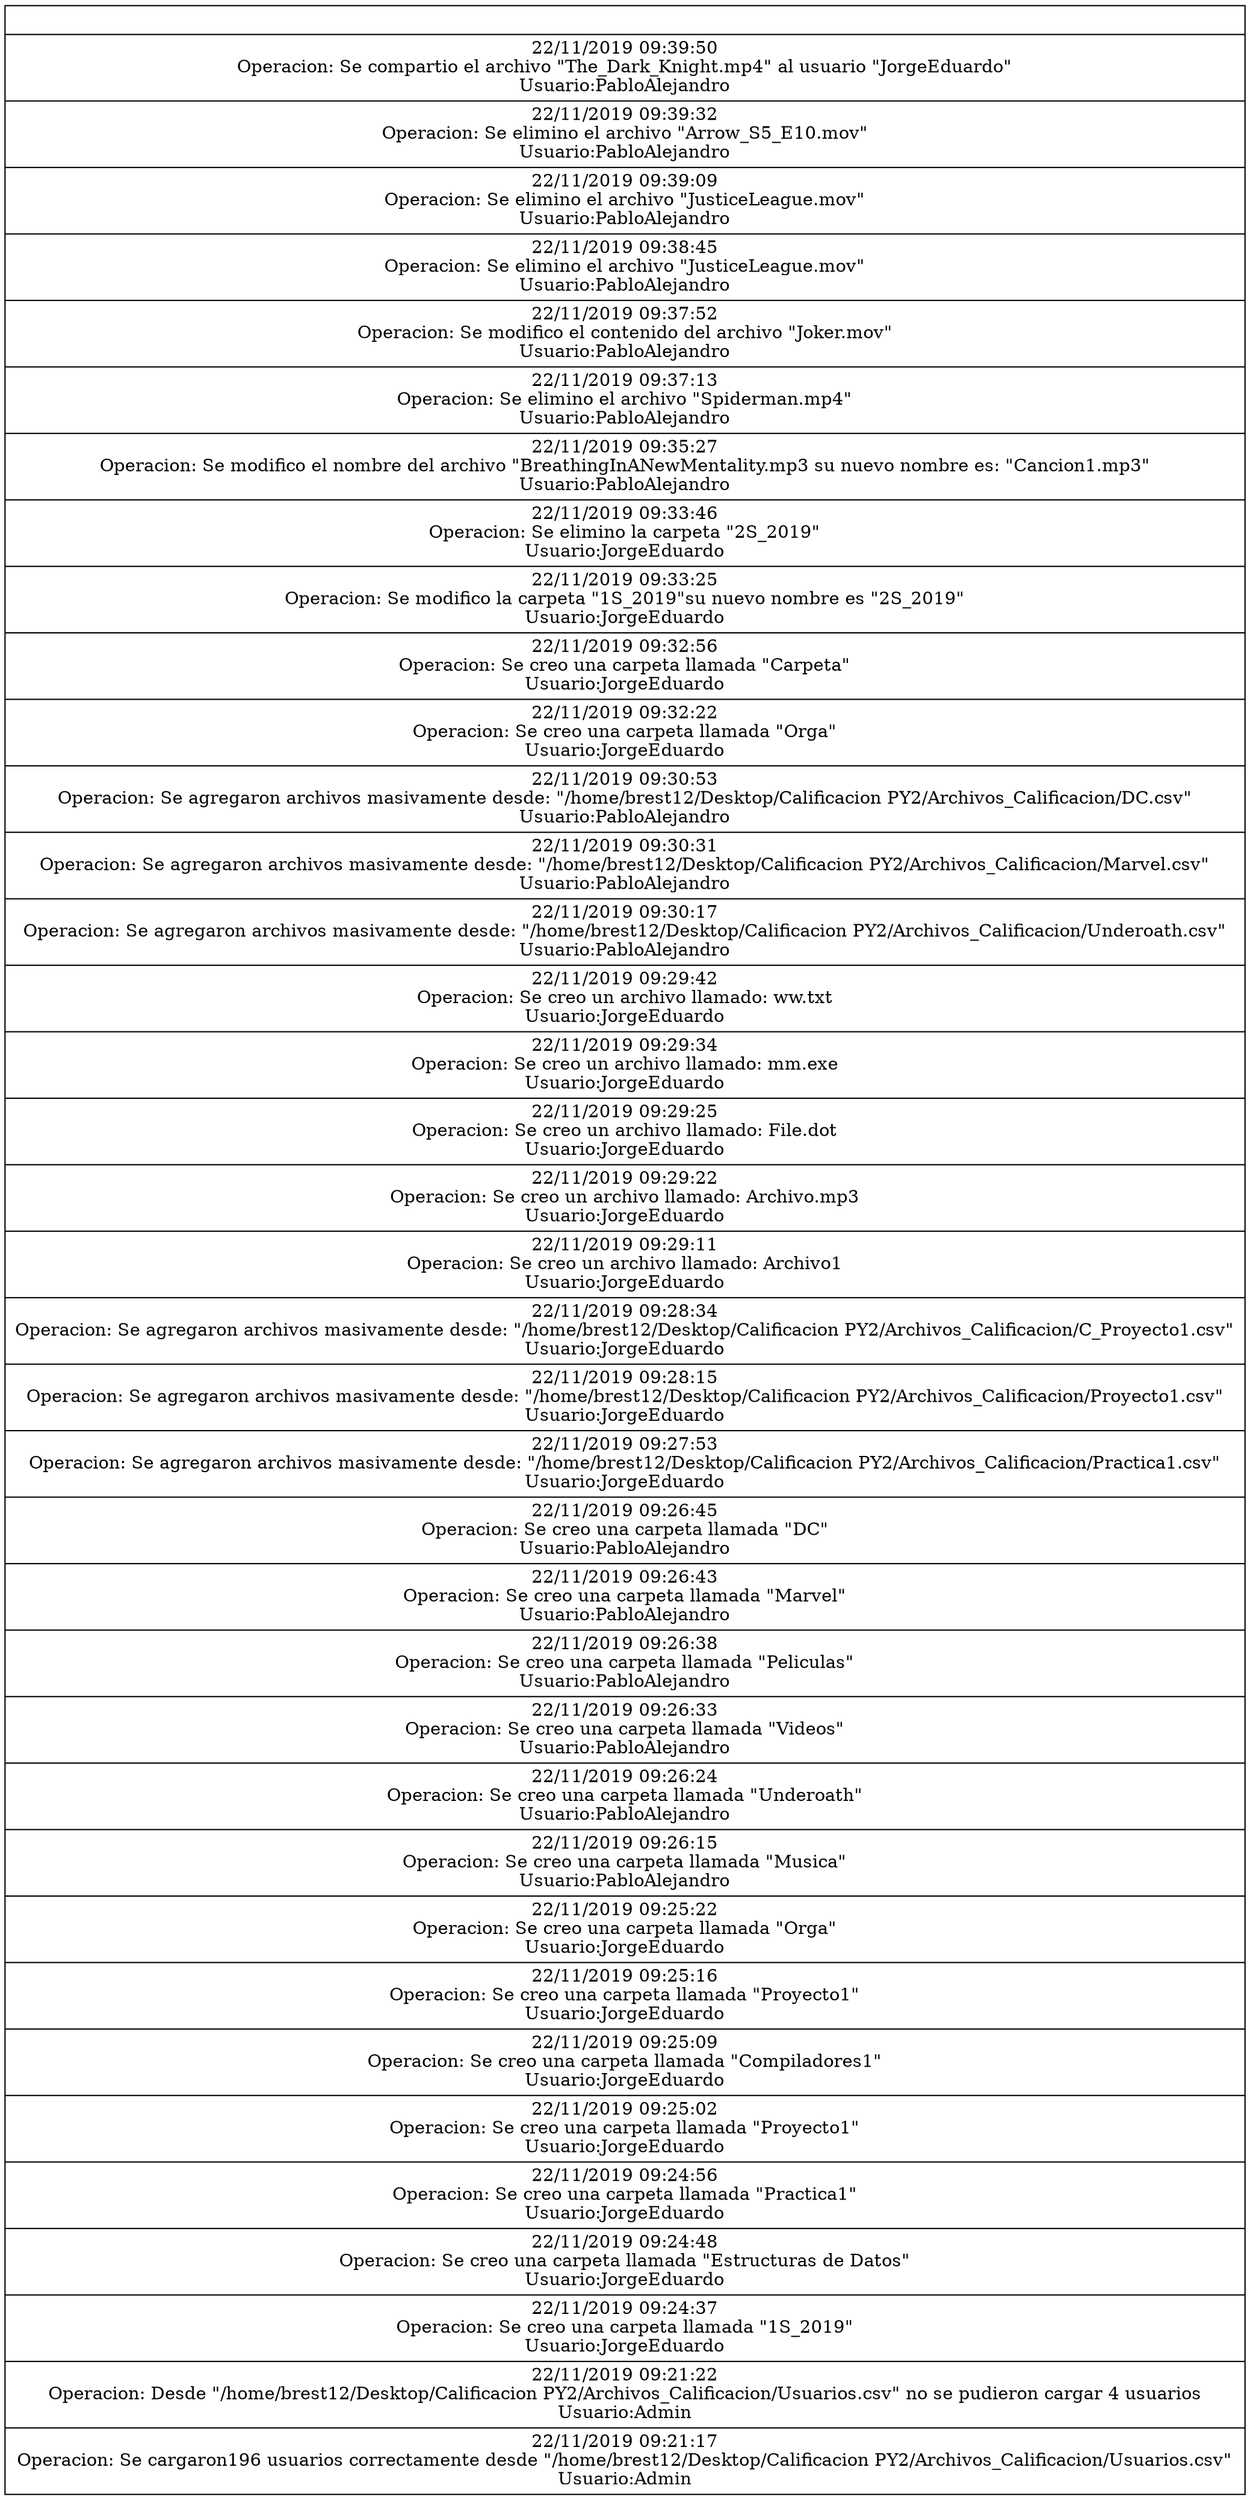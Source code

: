 digraph stack{
    node [shape=record];
    pila[label="{|22/11/2019 09:39:50\nOperacion: Se compartio el archivo \"The_Dark_Knight.mp4\" al usuario \"JorgeEduardo\"\nUsuario:PabloAlejandro|22/11/2019 09:39:32\nOperacion: Se elimino el archivo \"Arrow_S5_E10.mov\"\nUsuario:PabloAlejandro|22/11/2019 09:39:09\nOperacion: Se elimino el archivo \"JusticeLeague.mov\"\nUsuario:PabloAlejandro|22/11/2019 09:38:45\nOperacion: Se elimino el archivo \"JusticeLeague.mov\"\nUsuario:PabloAlejandro|22/11/2019 09:37:52\nOperacion: Se modifico el contenido del archivo \"Joker.mov\"\nUsuario:PabloAlejandro|22/11/2019 09:37:13\nOperacion: Se elimino el archivo \"Spiderman.mp4\"\nUsuario:PabloAlejandro|22/11/2019 09:35:27\nOperacion: Se modifico el nombre del archivo \"BreathingInANewMentality.mp3 su nuevo nombre es: \"Cancion1.mp3\"\nUsuario:PabloAlejandro|22/11/2019 09:33:46\nOperacion: Se elimino la carpeta \"2S_2019\"\nUsuario:JorgeEduardo|22/11/2019 09:33:25\nOperacion: Se modifico la carpeta \"1S_2019\"su nuevo nombre es \"2S_2019\"\nUsuario:JorgeEduardo|22/11/2019 09:32:56\nOperacion: Se creo una carpeta llamada \"Carpeta\"\nUsuario:JorgeEduardo|22/11/2019 09:32:22\nOperacion: Se creo una carpeta llamada \"Orga\"\nUsuario:JorgeEduardo|22/11/2019 09:30:53\nOperacion: Se agregaron archivos masivamente desde: \"/home/brest12/Desktop/Calificacion PY2/Archivos_Calificacion/DC.csv\"\nUsuario:PabloAlejandro|22/11/2019 09:30:31\nOperacion: Se agregaron archivos masivamente desde: \"/home/brest12/Desktop/Calificacion PY2/Archivos_Calificacion/Marvel.csv\"\nUsuario:PabloAlejandro|22/11/2019 09:30:17\nOperacion: Se agregaron archivos masivamente desde: \"/home/brest12/Desktop/Calificacion PY2/Archivos_Calificacion/Underoath.csv\"\nUsuario:PabloAlejandro|22/11/2019 09:29:42\nOperacion: Se creo un archivo llamado: ww.txt\nUsuario:JorgeEduardo|22/11/2019 09:29:34\nOperacion: Se creo un archivo llamado: mm.exe\nUsuario:JorgeEduardo|22/11/2019 09:29:25\nOperacion: Se creo un archivo llamado: File.dot\nUsuario:JorgeEduardo|22/11/2019 09:29:22\nOperacion: Se creo un archivo llamado: Archivo.mp3\nUsuario:JorgeEduardo|22/11/2019 09:29:11\nOperacion: Se creo un archivo llamado: Archivo1\nUsuario:JorgeEduardo|22/11/2019 09:28:34\nOperacion: Se agregaron archivos masivamente desde: \"/home/brest12/Desktop/Calificacion PY2/Archivos_Calificacion/C_Proyecto1.csv\"\nUsuario:JorgeEduardo|22/11/2019 09:28:15\nOperacion: Se agregaron archivos masivamente desde: \"/home/brest12/Desktop/Calificacion PY2/Archivos_Calificacion/Proyecto1.csv\"\nUsuario:JorgeEduardo|22/11/2019 09:27:53\nOperacion: Se agregaron archivos masivamente desde: \"/home/brest12/Desktop/Calificacion PY2/Archivos_Calificacion/Practica1.csv\"\nUsuario:JorgeEduardo|22/11/2019 09:26:45\nOperacion: Se creo una carpeta llamada \"DC\"\nUsuario:PabloAlejandro|22/11/2019 09:26:43\nOperacion: Se creo una carpeta llamada \"Marvel\"\nUsuario:PabloAlejandro|22/11/2019 09:26:38\nOperacion: Se creo una carpeta llamada \"Peliculas\"\nUsuario:PabloAlejandro|22/11/2019 09:26:33\nOperacion: Se creo una carpeta llamada \"Videos\"\nUsuario:PabloAlejandro|22/11/2019 09:26:24\nOperacion: Se creo una carpeta llamada \"Underoath\"\nUsuario:PabloAlejandro|22/11/2019 09:26:15\nOperacion: Se creo una carpeta llamada \"Musica\"\nUsuario:PabloAlejandro|22/11/2019 09:25:22\nOperacion: Se creo una carpeta llamada \"Orga\"\nUsuario:JorgeEduardo|22/11/2019 09:25:16\nOperacion: Se creo una carpeta llamada \"Proyecto1\"\nUsuario:JorgeEduardo|22/11/2019 09:25:09\nOperacion: Se creo una carpeta llamada \"Compiladores1\"\nUsuario:JorgeEduardo|22/11/2019 09:25:02\nOperacion: Se creo una carpeta llamada \"Proyecto1\"\nUsuario:JorgeEduardo|22/11/2019 09:24:56\nOperacion: Se creo una carpeta llamada \"Practica1\"\nUsuario:JorgeEduardo|22/11/2019 09:24:48\nOperacion: Se creo una carpeta llamada \"Estructuras de Datos\"\nUsuario:JorgeEduardo|22/11/2019 09:24:37\nOperacion: Se creo una carpeta llamada \"1S_2019\"\nUsuario:JorgeEduardo|22/11/2019 09:21:22\nOperacion: Desde \"/home/brest12/Desktop/Calificacion PY2/Archivos_Calificacion/Usuarios.csv\" no se pudieron cargar 4 usuarios\nUsuario:Admin|22/11/2019 09:21:17\nOperacion: Se cargaron196 usuarios correctamente desde \"/home/brest12/Desktop/Calificacion PY2/Archivos_Calificacion/Usuarios.csv\"\nUsuario:Admin}"];
}